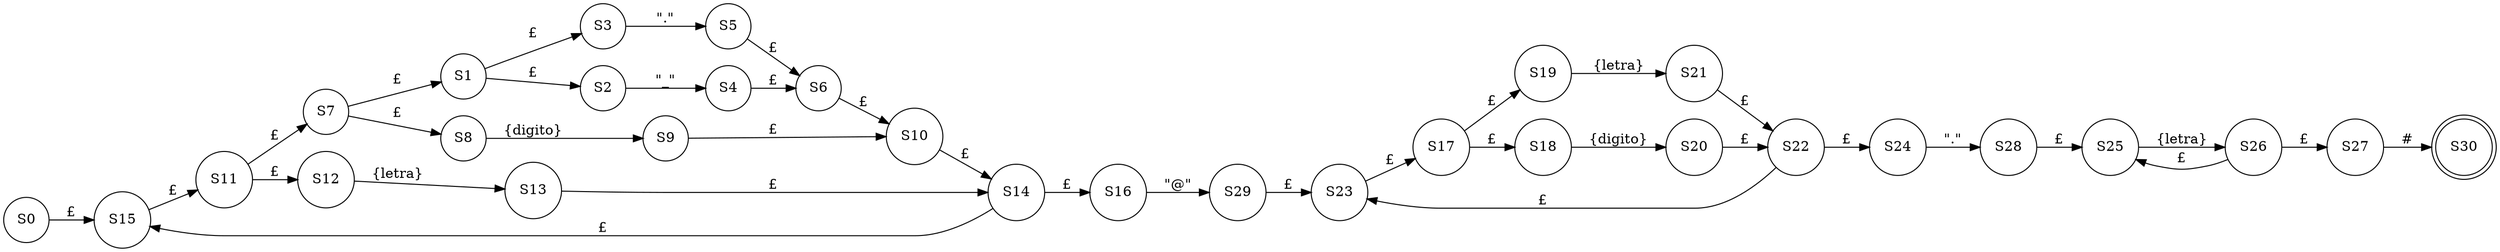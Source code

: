 digraph afn {
rankdir=LR
S0[shape="circle"]
S15[shape="circle"]
S11[shape="circle"]
S7[shape="circle"]
S1[shape="circle"]
S3[shape="circle"]
S5[shape="circle"]
S6[shape="circle"]
S10[shape="circle"]
S14[shape="circle"]
S16[shape="circle"]
S29[shape="circle"]
S23[shape="circle"]
S17[shape="circle"]
S19[shape="circle"]
S21[shape="circle"]
S22[shape="circle"]
S24[shape="circle"]
S28[shape="circle"]
S25[shape="circle"]
S26[shape="circle"]
S27[shape="circle"]
S30[shape="doublecircle"];
S18[shape="circle"]
S20[shape="circle"]
S2[shape="circle"]
S4[shape="circle"]
S8[shape="circle"]
S9[shape="circle"]
S12[shape="circle"]
S13[shape="circle"]

S0->S15 [label="£"]
S15->S11 [label="£"]
S11->S7 [label="£"]
S11->S12 [label="£"]
S7->S1 [label="£"]
S7->S8 [label="£"]
S1->S3 [label="£"]
S1->S2 [label="£"]
S3->S5 [label="\".\""]
S5->S6 [label="£"]
S6->S10 [label="£"]
S10->S14 [label="£"]
S14->S15 [label="£"]
S14->S16 [label="£"]
S16->S29 [label="\"@\""]
S29->S23 [label="£"]
S23->S17 [label="£"]
S17->S19 [label="£"]
S17->S18 [label="£"]
S19->S21 [label="{letra}"]
S21->S22 [label="£"]
S22->S23 [label="£"]
S22->S24 [label="£"]
S24->S28 [label="\".\""]
S28->S25 [label="£"]
S25->S26 [label="{letra}"]
S26->S25 [label="£"]
S26->S27 [label="£"]
S27->S30 [label="#"]
S18->S20 [label="{digito}"]
S20->S22 [label="£"]
S2->S4 [label="\"_\""]
S4->S6 [label="£"]
S8->S9 [label="{digito}"]
S9->S10 [label="£"]
S12->S13 [label="{letra}"]
S13->S14 [label="£"]

}
